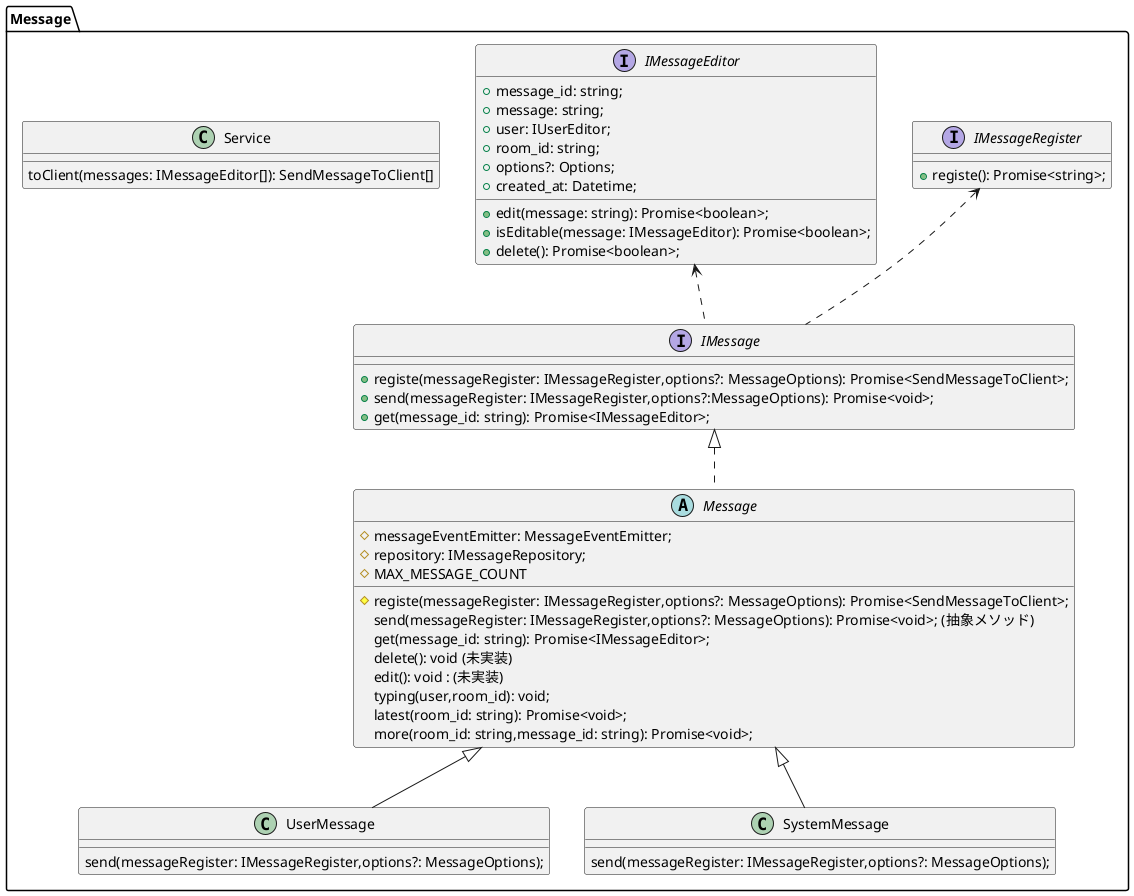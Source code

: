 @startuml
package Message{

    interface IMessage{
        +registe(messageRegister: IMessageRegister,options?: MessageOptions): Promise<SendMessageToClient>;
        +send(messageRegister: IMessageRegister,options?:MessageOptions): Promise<void>;
        +get(message_id: string): Promise<IMessageEditor>;
    }

    interface IMessageRegister{
        +registe(): Promise<string>;
    }

    interface IMessageEditor{
        +message_id: string;
        +message: string;
        +user: IUserEditor;
        +room_id: string;
        +options?: Options;
        +created_at: Datetime;
        +edit(message: string): Promise<boolean>;
        +isEditable(message: IMessageEditor): Promise<boolean>;
        +delete(): Promise<boolean>;
    }

    abstract class Message{
        #messageEventEmitter: MessageEventEmitter;
        #repository: IMessageRepository;
        #MAX_MESSAGE_COUNT

        #registe(messageRegister: IMessageRegister,options?: MessageOptions): Promise<SendMessageToClient>;
        send(messageRegister: IMessageRegister,options?: MessageOptions): Promise<void>; (抽象メソッド)
        get(message_id: string): Promise<IMessageEditor>;
        delete(): void (未実装)
        edit(): void : (未実装)
        typing(user,room_id): void;
        latest(room_id: string): Promise<void>;
        more(room_id: string,message_id: string): Promise<void>;
    }

    class UserMessage{
        send(messageRegister: IMessageRegister,options?: MessageOptions);
    }

    class SystemMessage{
        send(messageRegister: IMessageRegister,options?: MessageOptions);
    }

    class Service{
        toClient(messages: IMessageEditor[]): SendMessageToClient[]
    }

    IMessage <|.. Message
    IMessageRegister <.. IMessage
    IMessageEditor <.. IMessage
    Message <|-- UserMessage
    Message <|-- SystemMessage




    
}


@enduml